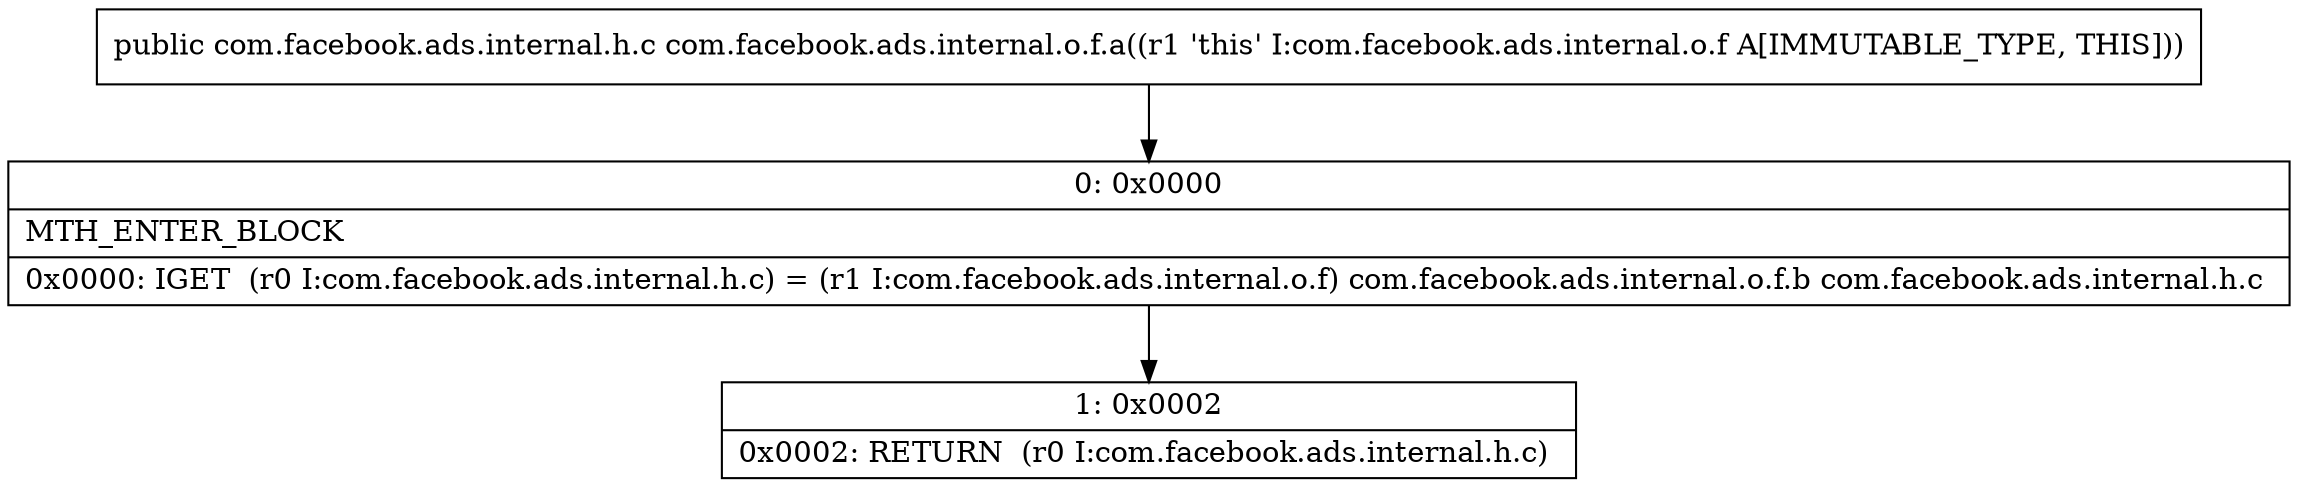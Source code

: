 digraph "CFG forcom.facebook.ads.internal.o.f.a()Lcom\/facebook\/ads\/internal\/h\/c;" {
Node_0 [shape=record,label="{0\:\ 0x0000|MTH_ENTER_BLOCK\l|0x0000: IGET  (r0 I:com.facebook.ads.internal.h.c) = (r1 I:com.facebook.ads.internal.o.f) com.facebook.ads.internal.o.f.b com.facebook.ads.internal.h.c \l}"];
Node_1 [shape=record,label="{1\:\ 0x0002|0x0002: RETURN  (r0 I:com.facebook.ads.internal.h.c) \l}"];
MethodNode[shape=record,label="{public com.facebook.ads.internal.h.c com.facebook.ads.internal.o.f.a((r1 'this' I:com.facebook.ads.internal.o.f A[IMMUTABLE_TYPE, THIS])) }"];
MethodNode -> Node_0;
Node_0 -> Node_1;
}

